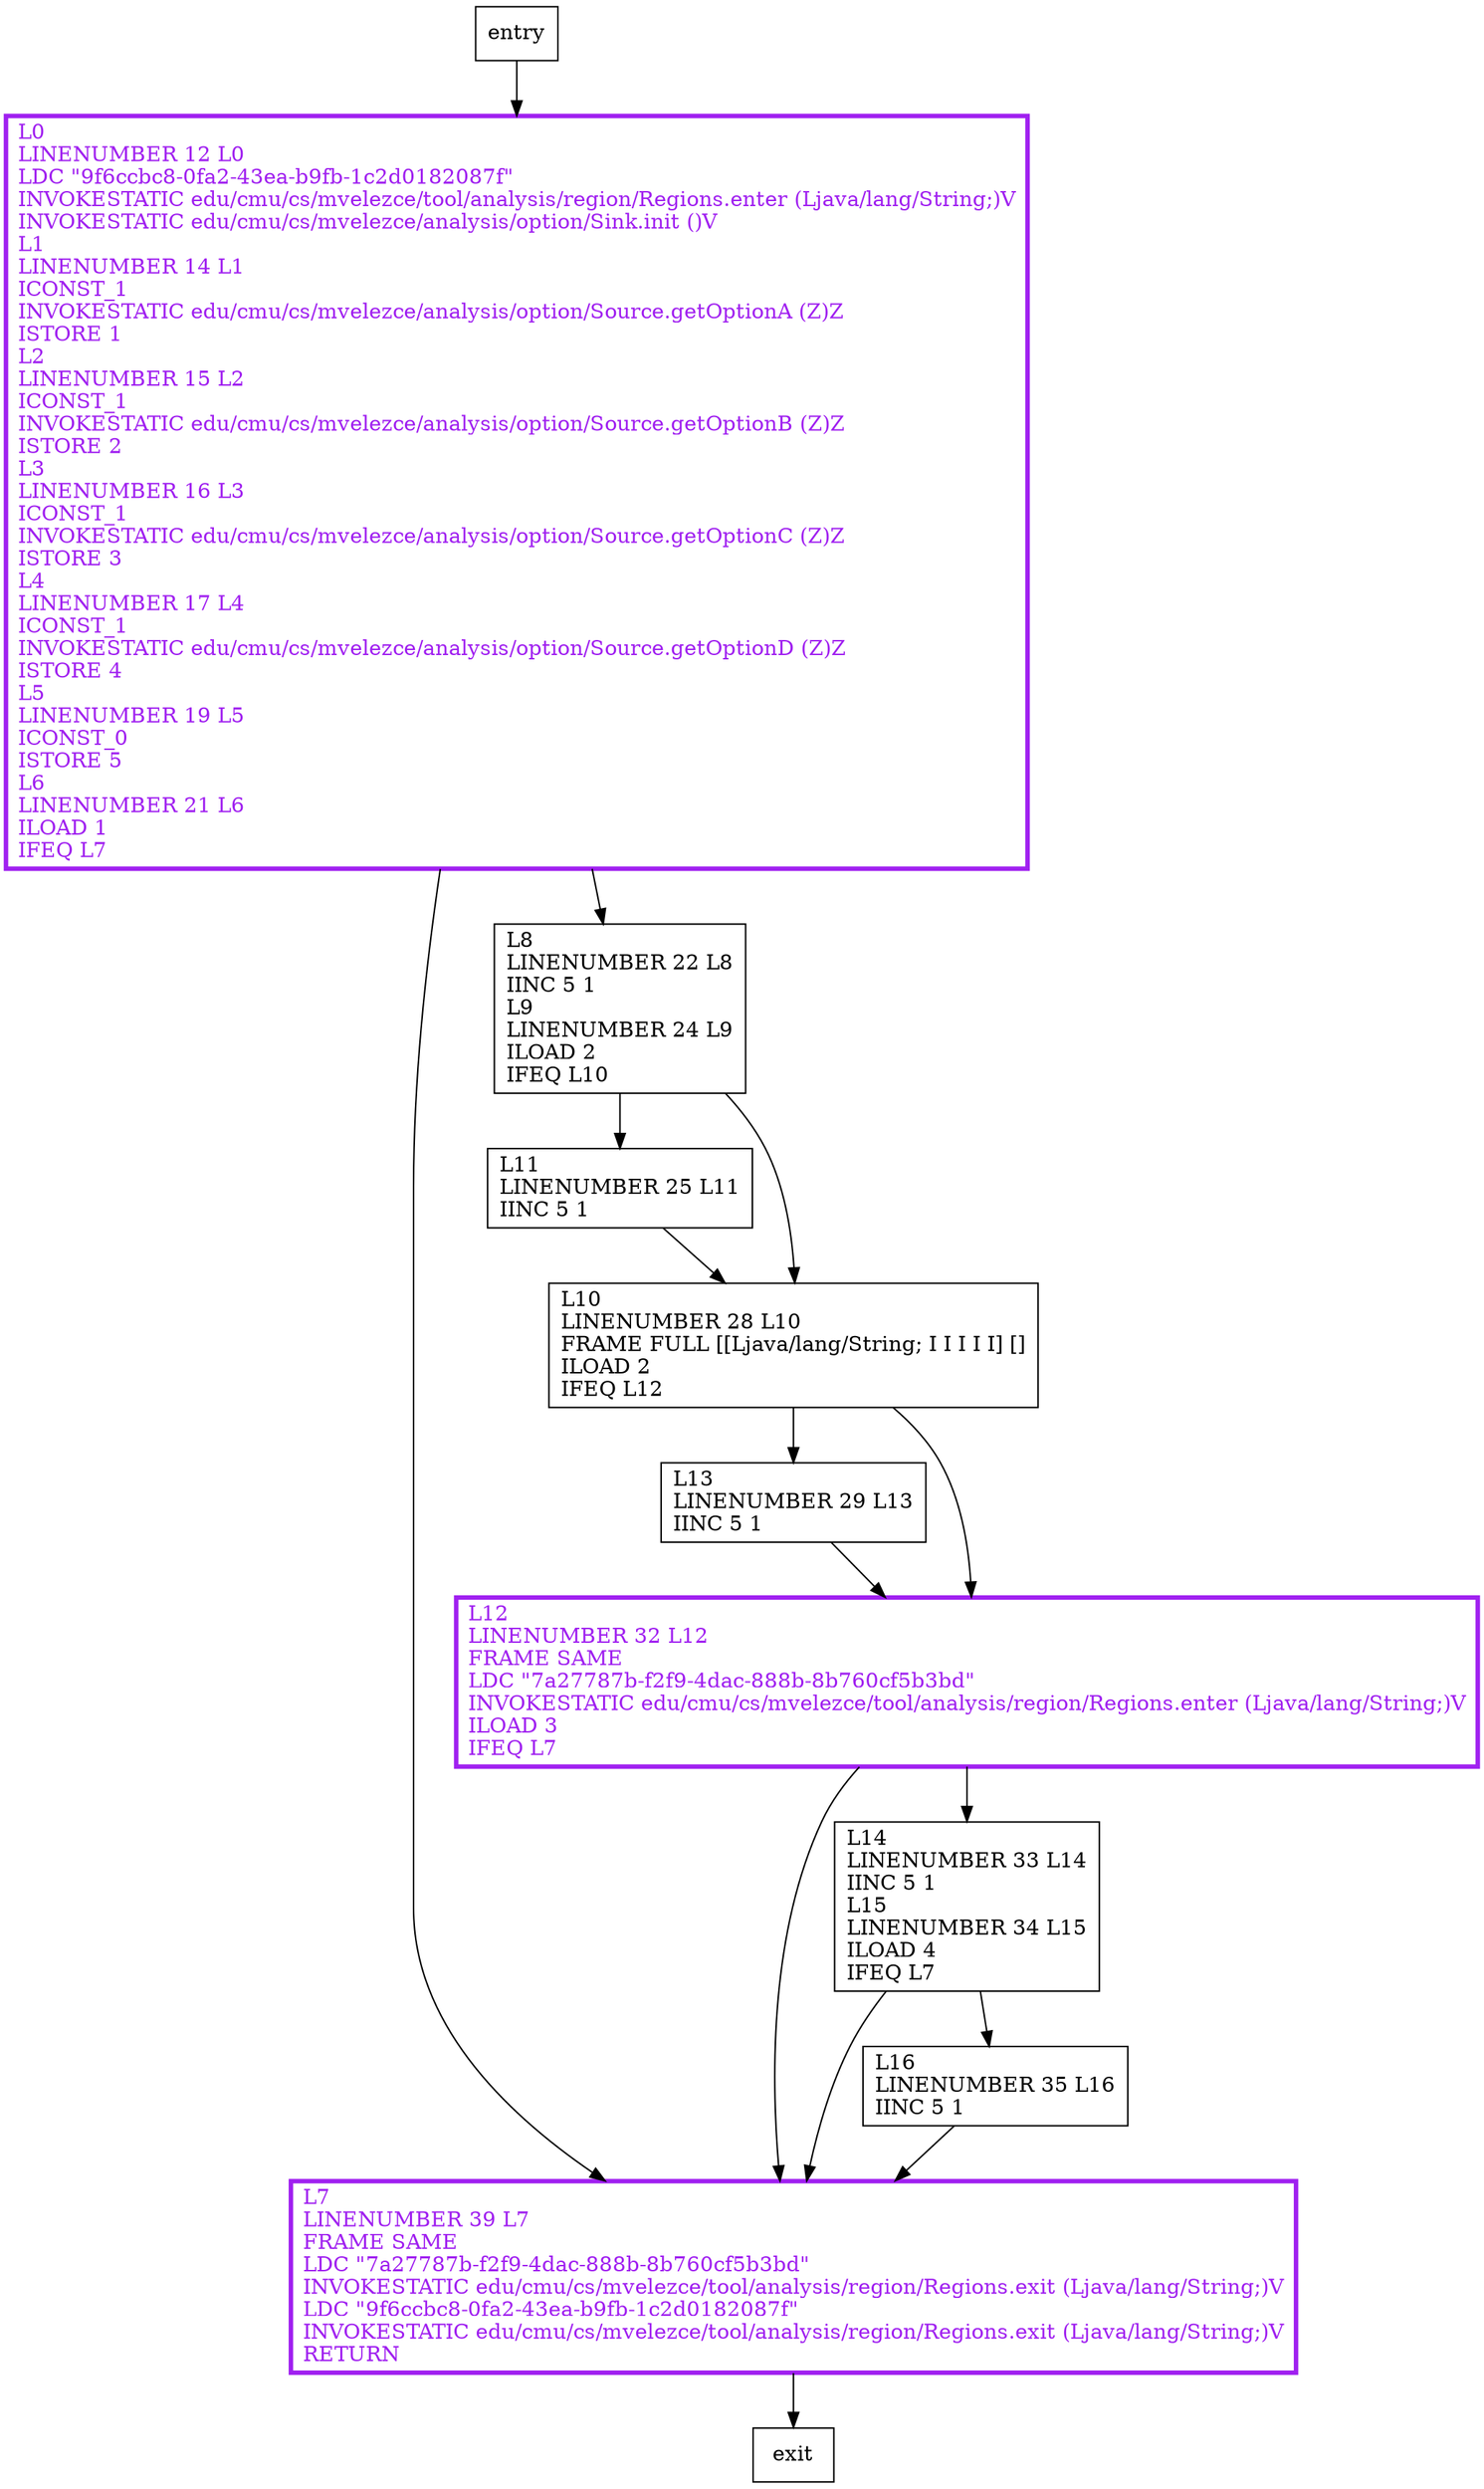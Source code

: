 digraph main {
node [shape=record];
23235446 [label="L11\lLINENUMBER 25 L11\lIINC 5 1\l"];
394267166 [label="L7\lLINENUMBER 39 L7\lFRAME SAME\lLDC \"7a27787b-f2f9-4dac-888b-8b760cf5b3bd\"\lINVOKESTATIC edu/cmu/cs/mvelezce/tool/analysis/region/Regions.exit (Ljava/lang/String;)V\lLDC \"9f6ccbc8-0fa2-43ea-b9fb-1c2d0182087f\"\lINVOKESTATIC edu/cmu/cs/mvelezce/tool/analysis/region/Regions.exit (Ljava/lang/String;)V\lRETURN\l"];
535658417 [label="L10\lLINENUMBER 28 L10\lFRAME FULL [[Ljava/lang/String; I I I I I] []\lILOAD 2\lIFEQ L12\l"];
1556123821 [label="L13\lLINENUMBER 29 L13\lIINC 5 1\l"];
673479795 [label="L14\lLINENUMBER 33 L14\lIINC 5 1\lL15\lLINENUMBER 34 L15\lILOAD 4\lIFEQ L7\l"];
76141787 [label="L8\lLINENUMBER 22 L8\lIINC 5 1\lL9\lLINENUMBER 24 L9\lILOAD 2\lIFEQ L10\l"];
581408460 [label="L0\lLINENUMBER 12 L0\lLDC \"9f6ccbc8-0fa2-43ea-b9fb-1c2d0182087f\"\lINVOKESTATIC edu/cmu/cs/mvelezce/tool/analysis/region/Regions.enter (Ljava/lang/String;)V\lINVOKESTATIC edu/cmu/cs/mvelezce/analysis/option/Sink.init ()V\lL1\lLINENUMBER 14 L1\lICONST_1\lINVOKESTATIC edu/cmu/cs/mvelezce/analysis/option/Source.getOptionA (Z)Z\lISTORE 1\lL2\lLINENUMBER 15 L2\lICONST_1\lINVOKESTATIC edu/cmu/cs/mvelezce/analysis/option/Source.getOptionB (Z)Z\lISTORE 2\lL3\lLINENUMBER 16 L3\lICONST_1\lINVOKESTATIC edu/cmu/cs/mvelezce/analysis/option/Source.getOptionC (Z)Z\lISTORE 3\lL4\lLINENUMBER 17 L4\lICONST_1\lINVOKESTATIC edu/cmu/cs/mvelezce/analysis/option/Source.getOptionD (Z)Z\lISTORE 4\lL5\lLINENUMBER 19 L5\lICONST_0\lISTORE 5\lL6\lLINENUMBER 21 L6\lILOAD 1\lIFEQ L7\l"];
1023961914 [label="L16\lLINENUMBER 35 L16\lIINC 5 1\l"];
371564990 [label="L12\lLINENUMBER 32 L12\lFRAME SAME\lLDC \"7a27787b-f2f9-4dac-888b-8b760cf5b3bd\"\lINVOKESTATIC edu/cmu/cs/mvelezce/tool/analysis/region/Regions.enter (Ljava/lang/String;)V\lILOAD 3\lIFEQ L7\l"];
entry;
exit;
entry -> 581408460;
23235446 -> 535658417;
394267166 -> exit;
535658417 -> 1556123821;
535658417 -> 371564990;
1556123821 -> 371564990;
673479795 -> 394267166;
673479795 -> 1023961914;
76141787 -> 23235446;
76141787 -> 535658417;
581408460 -> 394267166;
581408460 -> 76141787;
1023961914 -> 394267166;
371564990 -> 394267166;
371564990 -> 673479795;
394267166[fontcolor="purple", penwidth=3, color="purple"];
581408460[fontcolor="purple", penwidth=3, color="purple"];
371564990[fontcolor="purple", penwidth=3, color="purple"];
}

